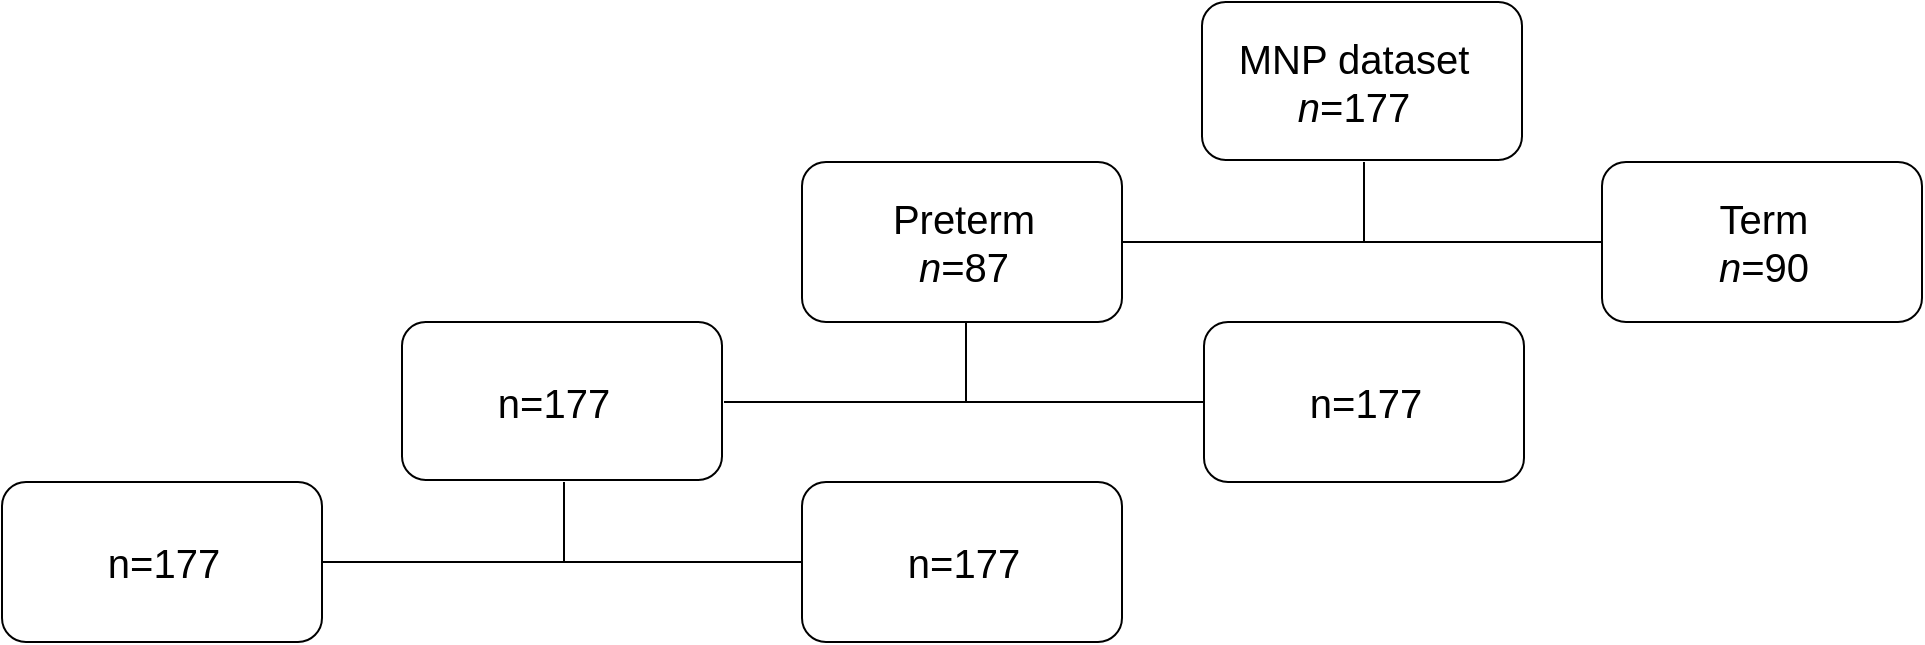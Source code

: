 <mxfile version="25.0.3">
  <diagram name="Page-1" id="EvRG-hZR43vVBjaNNgFk">
    <mxGraphModel dx="2165" dy="1097" grid="1" gridSize="10" guides="1" tooltips="1" connect="1" arrows="1" fold="1" page="1" pageScale="1" pageWidth="1100" pageHeight="850" math="0" shadow="0">
      <root>
        <mxCell id="0" />
        <mxCell id="1" parent="0" />
        <mxCell id="flURuqImQMFF-co7oljp-1" value="" style="rounded=1;whiteSpace=wrap;html=1;" vertex="1" parent="1">
          <mxGeometry x="479" y="40" width="160" height="79" as="geometry" />
        </mxCell>
        <mxCell id="flURuqImQMFF-co7oljp-2" value="MNP dataset&lt;div&gt;&lt;i&gt;n&lt;/i&gt;=177&lt;/div&gt;" style="text;html=1;align=center;verticalAlign=middle;whiteSpace=wrap;rounded=0;fillColor=default;fontSize=20;" vertex="1" parent="1">
          <mxGeometry x="480" y="64.5" width="150" height="30" as="geometry" />
        </mxCell>
        <mxCell id="flURuqImQMFF-co7oljp-4" value="" style="endArrow=none;html=1;rounded=0;" edge="1" parent="1">
          <mxGeometry width="50" height="50" relative="1" as="geometry">
            <mxPoint x="560" y="160" as="sourcePoint" />
            <mxPoint x="560" y="120" as="targetPoint" />
          </mxGeometry>
        </mxCell>
        <mxCell id="flURuqImQMFF-co7oljp-5" value="" style="endArrow=none;html=1;rounded=0;" edge="1" parent="1">
          <mxGeometry width="50" height="50" relative="1" as="geometry">
            <mxPoint x="439" y="160" as="sourcePoint" />
            <mxPoint x="679" y="160" as="targetPoint" />
            <Array as="points" />
          </mxGeometry>
        </mxCell>
        <mxCell id="flURuqImQMFF-co7oljp-6" value="" style="rounded=1;whiteSpace=wrap;html=1;" vertex="1" parent="1">
          <mxGeometry x="279" y="120" width="160" height="80" as="geometry" />
        </mxCell>
        <mxCell id="flURuqImQMFF-co7oljp-7" value="Preterm&lt;div&gt;&lt;i&gt;n&lt;/i&gt;=87&lt;/div&gt;" style="text;html=1;align=center;verticalAlign=middle;whiteSpace=wrap;rounded=0;fillColor=default;fontSize=20;" vertex="1" parent="1">
          <mxGeometry x="330" y="145" width="60" height="30" as="geometry" />
        </mxCell>
        <mxCell id="flURuqImQMFF-co7oljp-8" value="" style="rounded=1;whiteSpace=wrap;html=1;" vertex="1" parent="1">
          <mxGeometry x="679" y="120" width="160" height="80" as="geometry" />
        </mxCell>
        <mxCell id="flURuqImQMFF-co7oljp-9" value="Term&lt;div&gt;&lt;i&gt;n&lt;/i&gt;=90&lt;/div&gt;" style="text;html=1;align=center;verticalAlign=middle;whiteSpace=wrap;rounded=0;fillColor=default;fontSize=20;" vertex="1" parent="1">
          <mxGeometry x="730" y="145" width="60" height="30" as="geometry" />
        </mxCell>
        <mxCell id="flURuqImQMFF-co7oljp-10" value="" style="endArrow=none;html=1;rounded=0;" edge="1" parent="1">
          <mxGeometry width="50" height="50" relative="1" as="geometry">
            <mxPoint x="361" y="240" as="sourcePoint" />
            <mxPoint x="361" y="200" as="targetPoint" />
          </mxGeometry>
        </mxCell>
        <mxCell id="flURuqImQMFF-co7oljp-11" value="" style="endArrow=none;html=1;rounded=0;" edge="1" parent="1">
          <mxGeometry width="50" height="50" relative="1" as="geometry">
            <mxPoint x="240" y="240" as="sourcePoint" />
            <mxPoint x="480" y="240" as="targetPoint" />
            <Array as="points" />
          </mxGeometry>
        </mxCell>
        <mxCell id="flURuqImQMFF-co7oljp-13" value="" style="rounded=1;whiteSpace=wrap;html=1;" vertex="1" parent="1">
          <mxGeometry x="-121" y="280" width="160" height="80" as="geometry" />
        </mxCell>
        <mxCell id="flURuqImQMFF-co7oljp-14" value="" style="endArrow=none;html=1;rounded=0;" edge="1" parent="1">
          <mxGeometry width="50" height="50" relative="1" as="geometry">
            <mxPoint x="39" y="320" as="sourcePoint" />
            <mxPoint x="279" y="320" as="targetPoint" />
            <Array as="points" />
          </mxGeometry>
        </mxCell>
        <mxCell id="flURuqImQMFF-co7oljp-15" value="" style="endArrow=none;html=1;rounded=0;" edge="1" parent="1">
          <mxGeometry width="50" height="50" relative="1" as="geometry">
            <mxPoint x="160" y="320" as="sourcePoint" />
            <mxPoint x="160" y="280" as="targetPoint" />
          </mxGeometry>
        </mxCell>
        <mxCell id="flURuqImQMFF-co7oljp-16" value="" style="rounded=1;whiteSpace=wrap;html=1;" vertex="1" parent="1">
          <mxGeometry x="279" y="280" width="160" height="80" as="geometry" />
        </mxCell>
        <mxCell id="flURuqImQMFF-co7oljp-17" value="" style="rounded=1;whiteSpace=wrap;html=1;" vertex="1" parent="1">
          <mxGeometry x="79" y="200" width="160" height="79" as="geometry" />
        </mxCell>
        <mxCell id="flURuqImQMFF-co7oljp-18" value="n=177" style="text;html=1;align=center;verticalAlign=middle;whiteSpace=wrap;rounded=0;fillColor=default;fontSize=20;" vertex="1" parent="1">
          <mxGeometry x="80" y="210" width="150" height="60" as="geometry" />
        </mxCell>
        <mxCell id="flURuqImQMFF-co7oljp-19" value="n=177" style="text;html=1;align=center;verticalAlign=middle;whiteSpace=wrap;rounded=0;fillColor=default;fontSize=20;" vertex="1" parent="1">
          <mxGeometry x="330" y="305" width="60" height="30" as="geometry" />
        </mxCell>
        <mxCell id="flURuqImQMFF-co7oljp-20" value="n=177" style="text;html=1;align=center;verticalAlign=middle;whiteSpace=wrap;rounded=0;fillColor=default;fontSize=20;" vertex="1" parent="1">
          <mxGeometry x="-70" y="305" width="60" height="30" as="geometry" />
        </mxCell>
        <mxCell id="flURuqImQMFF-co7oljp-21" value="" style="rounded=1;whiteSpace=wrap;html=1;" vertex="1" parent="1">
          <mxGeometry x="480" y="200" width="160" height="80" as="geometry" />
        </mxCell>
        <mxCell id="flURuqImQMFF-co7oljp-22" value="n=177" style="text;html=1;align=center;verticalAlign=middle;whiteSpace=wrap;rounded=0;fillColor=default;fontSize=20;" vertex="1" parent="1">
          <mxGeometry x="531" y="225" width="60" height="30" as="geometry" />
        </mxCell>
      </root>
    </mxGraphModel>
  </diagram>
</mxfile>
